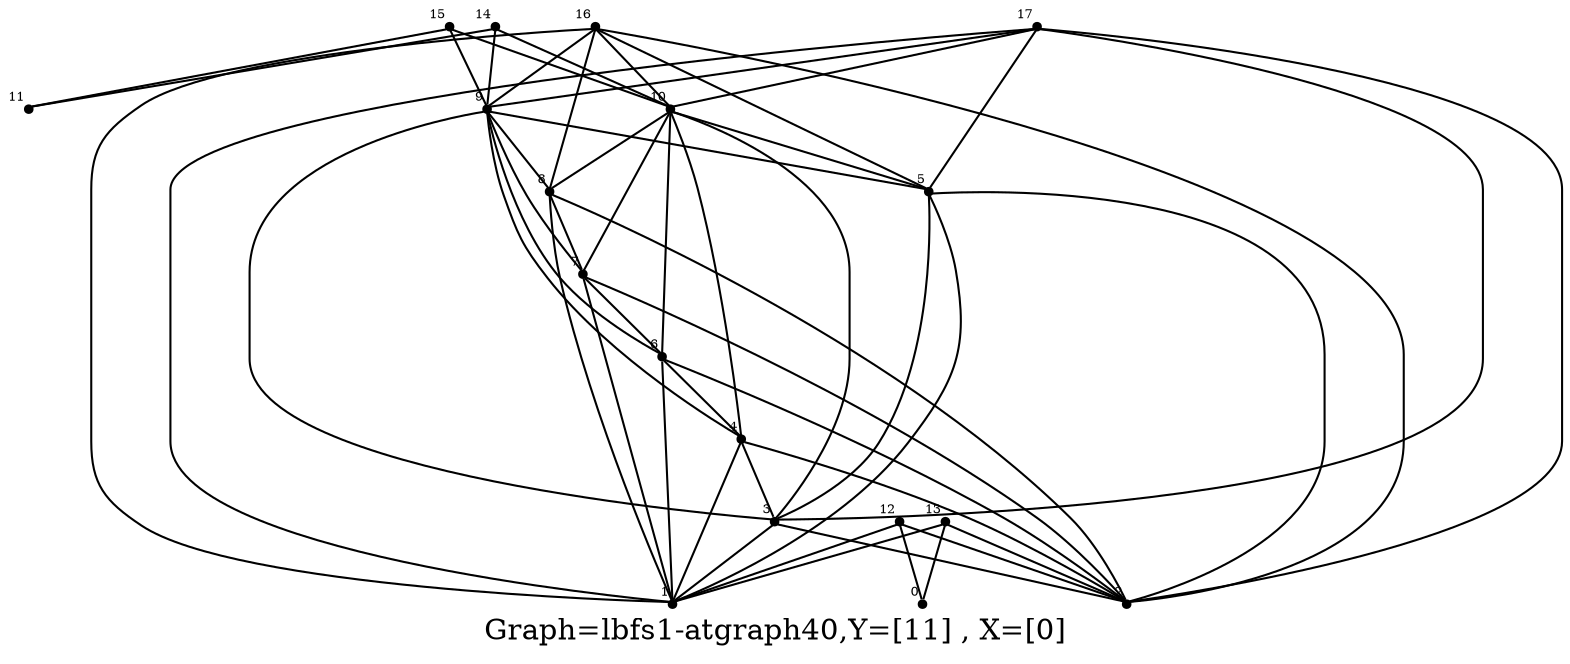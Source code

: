 /* Created by igraph 0.8.0-pre+0200568 */
graph {
  graph [
    label="Graph=lbfs1-atgraph40,Y=[11] , X=[0]  "
    labelloc=bottom
  ];
  0 [
    pos="0.000000,3.000000!"
    shape=point
    fontsize=6
    xlabel=0
  ];
  1 [
    pos="1.900000,4.000000!"
    shape=point
    fontsize=6
    xlabel=1
  ];
  2 [
    pos="2.000000,3.000000!"
    shape=point
    fontsize=6
    xlabel=2
  ];
  3 [
    pos="2.900000,7.000000!"
    shape=point
    fontsize=6
    xlabel=3
  ];
  4 [
    pos="3.000000,6.000000!"
    shape=point
    fontsize=6
    xlabel=4
  ];
  5 [
    pos="2.900000,5.000000!"
    shape=point
    fontsize=6
    xlabel=5
  ];
  6 [
    pos="3.000000,4.000000!"
    shape=point
    fontsize=6
    xlabel=6
  ];
  7 [
    pos="2.900000,3.000000!"
    shape=point
    fontsize=6
    xlabel=7
  ];
  8 [
    pos="3.000000,2.000000!"
    shape=point
    fontsize=6
    xlabel=8
  ];
  9 [
    pos="3.900000,4.000000!"
    shape=point
    fontsize=6
    xlabel=9
  ];
  10 [
    pos="4.000000,3.000000!"
    shape=point
    fontsize=6
    xlabel=10
  ];
  11 [
    pos="6.000000,3.000000!"
    shape=point
    fontsize=6
    xlabel=11
  ];
  12 [
    pos="0.900000,4.000000!"
    shape=point
    fontsize=6
    xlabel=12
  ];
  13 [
    pos="1.000000,3.000000!"
    shape=point
    fontsize=6
    xlabel=13
  ];
  14 [
    pos="4.900000,4.000000!"
    shape=point
    fontsize=6
    xlabel=14
  ];
  15 [
    pos="5.000000,3.000000!"
    shape=point
    fontsize=6
    xlabel=15
  ];
  16 [
    pos="2.900000,1.000000!"
    shape=point
    fontsize=6
    xlabel=16
  ];
  17 [
    pos="3.000000,0.000000!"
    shape=point
    fontsize=6
    xlabel=17
  ];

  12 -- 0;
  13 -- 0;
  12 -- 1;
  12 -- 2;
  13 -- 1;
  13 -- 2;
  14 -- 9;
  15 -- 9;
  14 -- 10;
  15 -- 10;
  14 -- 11;
  15 -- 11;
  3 -- 1;
  4 -- 1;
  5 -- 1;
  6 -- 1;
  7 -- 1;
  8 -- 1;
  3 -- 2;
  4 -- 2;
  5 -- 2;
  6 -- 2;
  7 -- 2;
  8 -- 2;
  4 -- 3;
  5 -- 3;
  9 -- 3;
  6 -- 4;
  9 -- 4;
  9 -- 5;
  7 -- 6;
  9 -- 6;
  8 -- 7;
  9 -- 7;
  9 -- 8;
  10 -- 3;
  10 -- 4;
  10 -- 5;
  10 -- 6;
  10 -- 7;
  10 -- 8;
  16 -- 9;
  17 -- 9;
  16 -- 10;
  17 -- 10;
  16 -- 1;
  17 -- 1;
  16 -- 2;
  17 -- 2;
  16 -- 8;
  16 -- 5;
  17 -- 3;
  17 -- 5;
}

